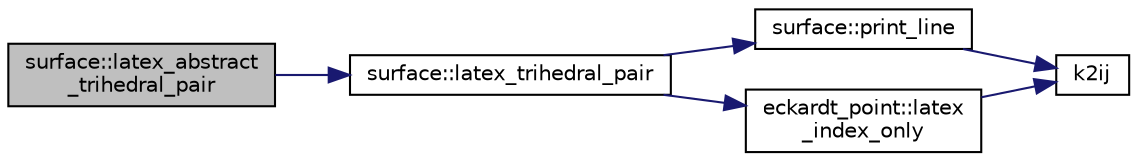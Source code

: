 digraph "surface::latex_abstract_trihedral_pair"
{
  edge [fontname="Helvetica",fontsize="10",labelfontname="Helvetica",labelfontsize="10"];
  node [fontname="Helvetica",fontsize="10",shape=record];
  rankdir="LR";
  Node3290 [label="surface::latex_abstract\l_trihedral_pair",height=0.2,width=0.4,color="black", fillcolor="grey75", style="filled", fontcolor="black"];
  Node3290 -> Node3291 [color="midnightblue",fontsize="10",style="solid",fontname="Helvetica"];
  Node3291 [label="surface::latex_trihedral_pair",height=0.2,width=0.4,color="black", fillcolor="white", style="filled",URL="$d5/d88/classsurface.html#af05aa0ba4420eee9f859ac13010137ac"];
  Node3291 -> Node3292 [color="midnightblue",fontsize="10",style="solid",fontname="Helvetica"];
  Node3292 [label="surface::print_line",height=0.2,width=0.4,color="black", fillcolor="white", style="filled",URL="$d5/d88/classsurface.html#a3c3b2848519e60d214db736b4e397789"];
  Node3292 -> Node3293 [color="midnightblue",fontsize="10",style="solid",fontname="Helvetica"];
  Node3293 [label="k2ij",height=0.2,width=0.4,color="black", fillcolor="white", style="filled",URL="$df/dbf/sajeeb_8_c.html#a94379148acec1c2aeedad1903aa0756a"];
  Node3291 -> Node3294 [color="midnightblue",fontsize="10",style="solid",fontname="Helvetica"];
  Node3294 [label="eckardt_point::latex\l_index_only",height=0.2,width=0.4,color="black", fillcolor="white", style="filled",URL="$d6/d2e/classeckardt__point.html#af8fdbe7105921bd80a717cbdaae00e87"];
  Node3294 -> Node3293 [color="midnightblue",fontsize="10",style="solid",fontname="Helvetica"];
}
